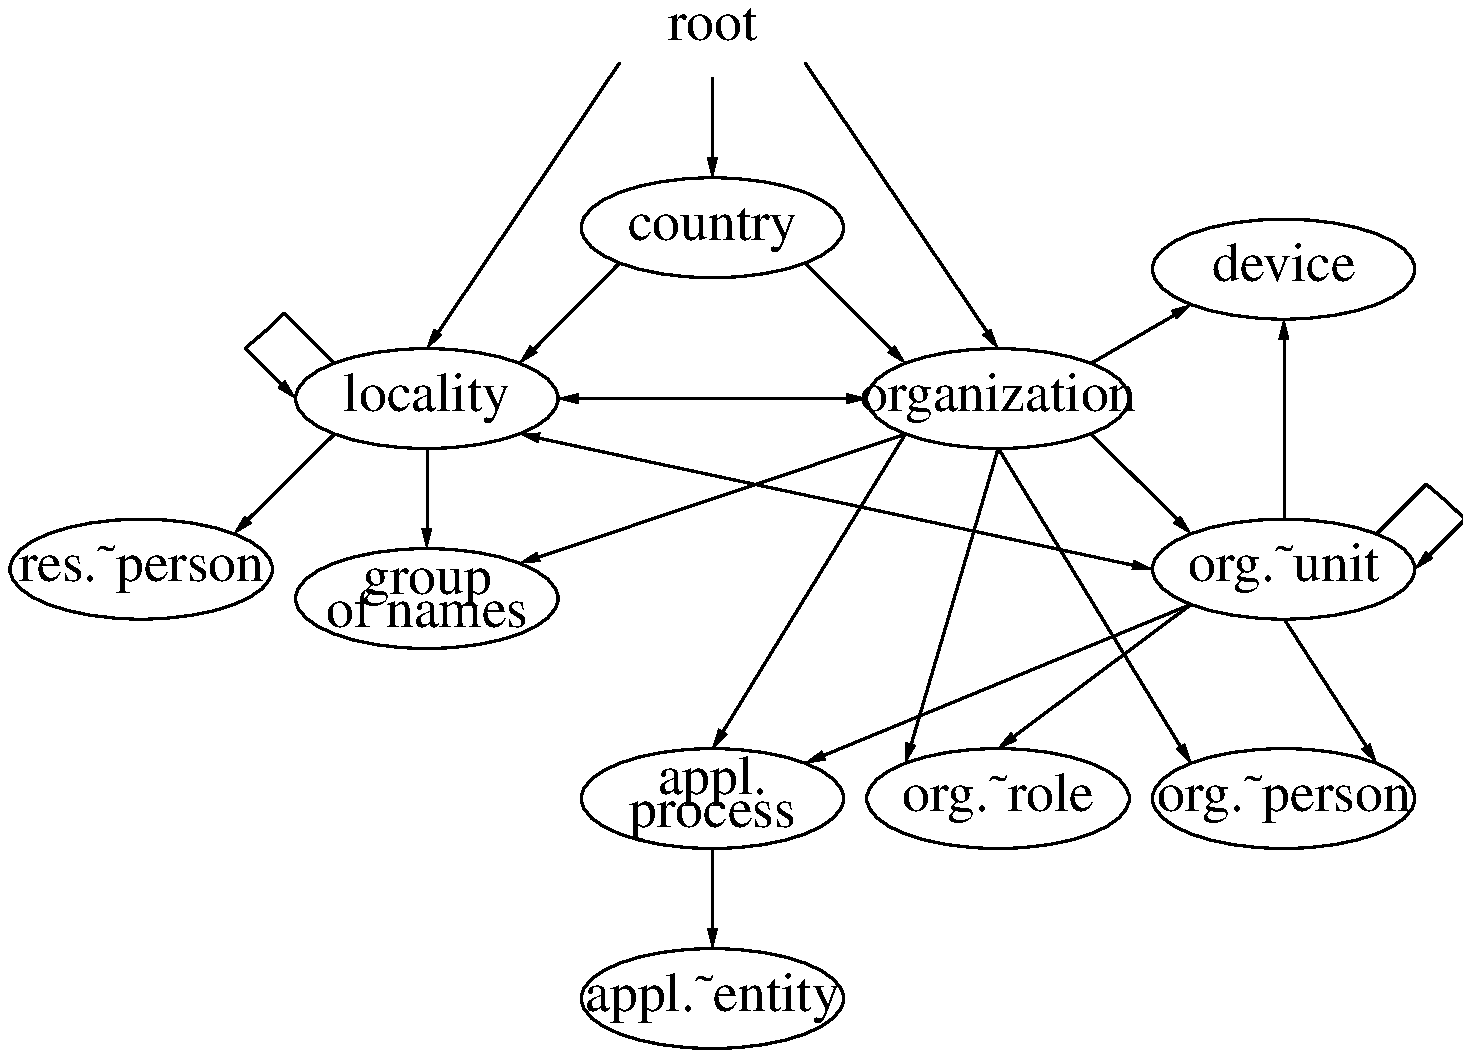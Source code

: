 .PS
.ps 20
## figure D-33
ellipsewid=	7*ellipsewid/4
##
E1:	ellipse "root" invis
E2:	ellipse "country" with .n at (E1.s.x, E1.s.y-lineht)
E3:	ellipse "locality" with .ne at (E2.sw.x-linewid, E2.sw.y-lineht)
E4:	ellipse "organization" with .nw at (E2.se.x+linewid, E2.se.y-lineht)
E5:	ellipse "res.~person" \
		with .ne at (E3.sw.x-linewid, E3.sw.y-lineht)
E6:	ellipse "org.~unit" \
		with .nw at (E4.se.x+linewid, E4.se.y-lineht)
E7:	ellipse "group" "of names" \
		with .n at (E3.s.x, E3.s.y-lineht)
E8:	ellipse "device" \
		with .s at (E6.n.x, E6.n.y+2*lineht)
E11:	ellipse "appl." "process" \
		with .n at (E2.s.x, E7.s.y-lineht)
E12:	ellipse "appl.~entity" \
		 with .n at (E11.s.x, E11.s.y-lineht)
E10:	ellipse "org.~person" \
		with .n at (E6.s.x, E11.n.y)
E9:	ellipse "org.~role" \
		with .ne at (E6.sw.x-linewid, E10.ne.y)
##
	arrow from E1.s to E2.n
	arrow from E1.sw to E3.n
	arrow from E1.se to E4.n
##
	arrow from E2.sw to E3.ne
	arrow from E2.se to E4.nw
##
	line <- -> from E3.e to E4.w
	arrow from E3.sw to E5.ne
	arrow from E3.s to E7.n
	line <- -> from E3.se to E6.w
	line -> from E3.nw \
		  to (E3.nw.x-linewid/2, E3.nw.y+linewid/2) \
		  to ((E3.nw.x+E3.w.x)/2-linewid/2, (E3.nw.y+E3.w.y)/2+linewid/2) \
		  to (E3.w.x-linewid/2, E3.w.y+linewid/2) \
		  to E3.w
##
	arrow from E4.sw to E7.ne
	arrow from E4.sw to E11.n
	arrow from E4.ne to E8.sw
	arrow from E4.s to E9.nw
	arrow from E4.s to E10.nw
	arrow from E4.se to E6.nw
##
	arrow from E6.n to E8.s
	arrow from E6.sw to E11.ne
	arrow from E6.sw to E9.n
	arrow from E6.s to E10.ne
	line -> from E6.ne \
		  to (E6.ne.x+linewid/2, E6.ne.y+linewid/2) \
		  to ((E6.ne.x+E6.e.x)/2+linewid/2, (E6.ne.y+E6.e.y)/2+linewid/2) \
		  to (E6.e.x+linewid/2, E6.e.y+linewid/2) \
		  to E6.e
##
	arrow from E11.s to E12.n
##
.PE
